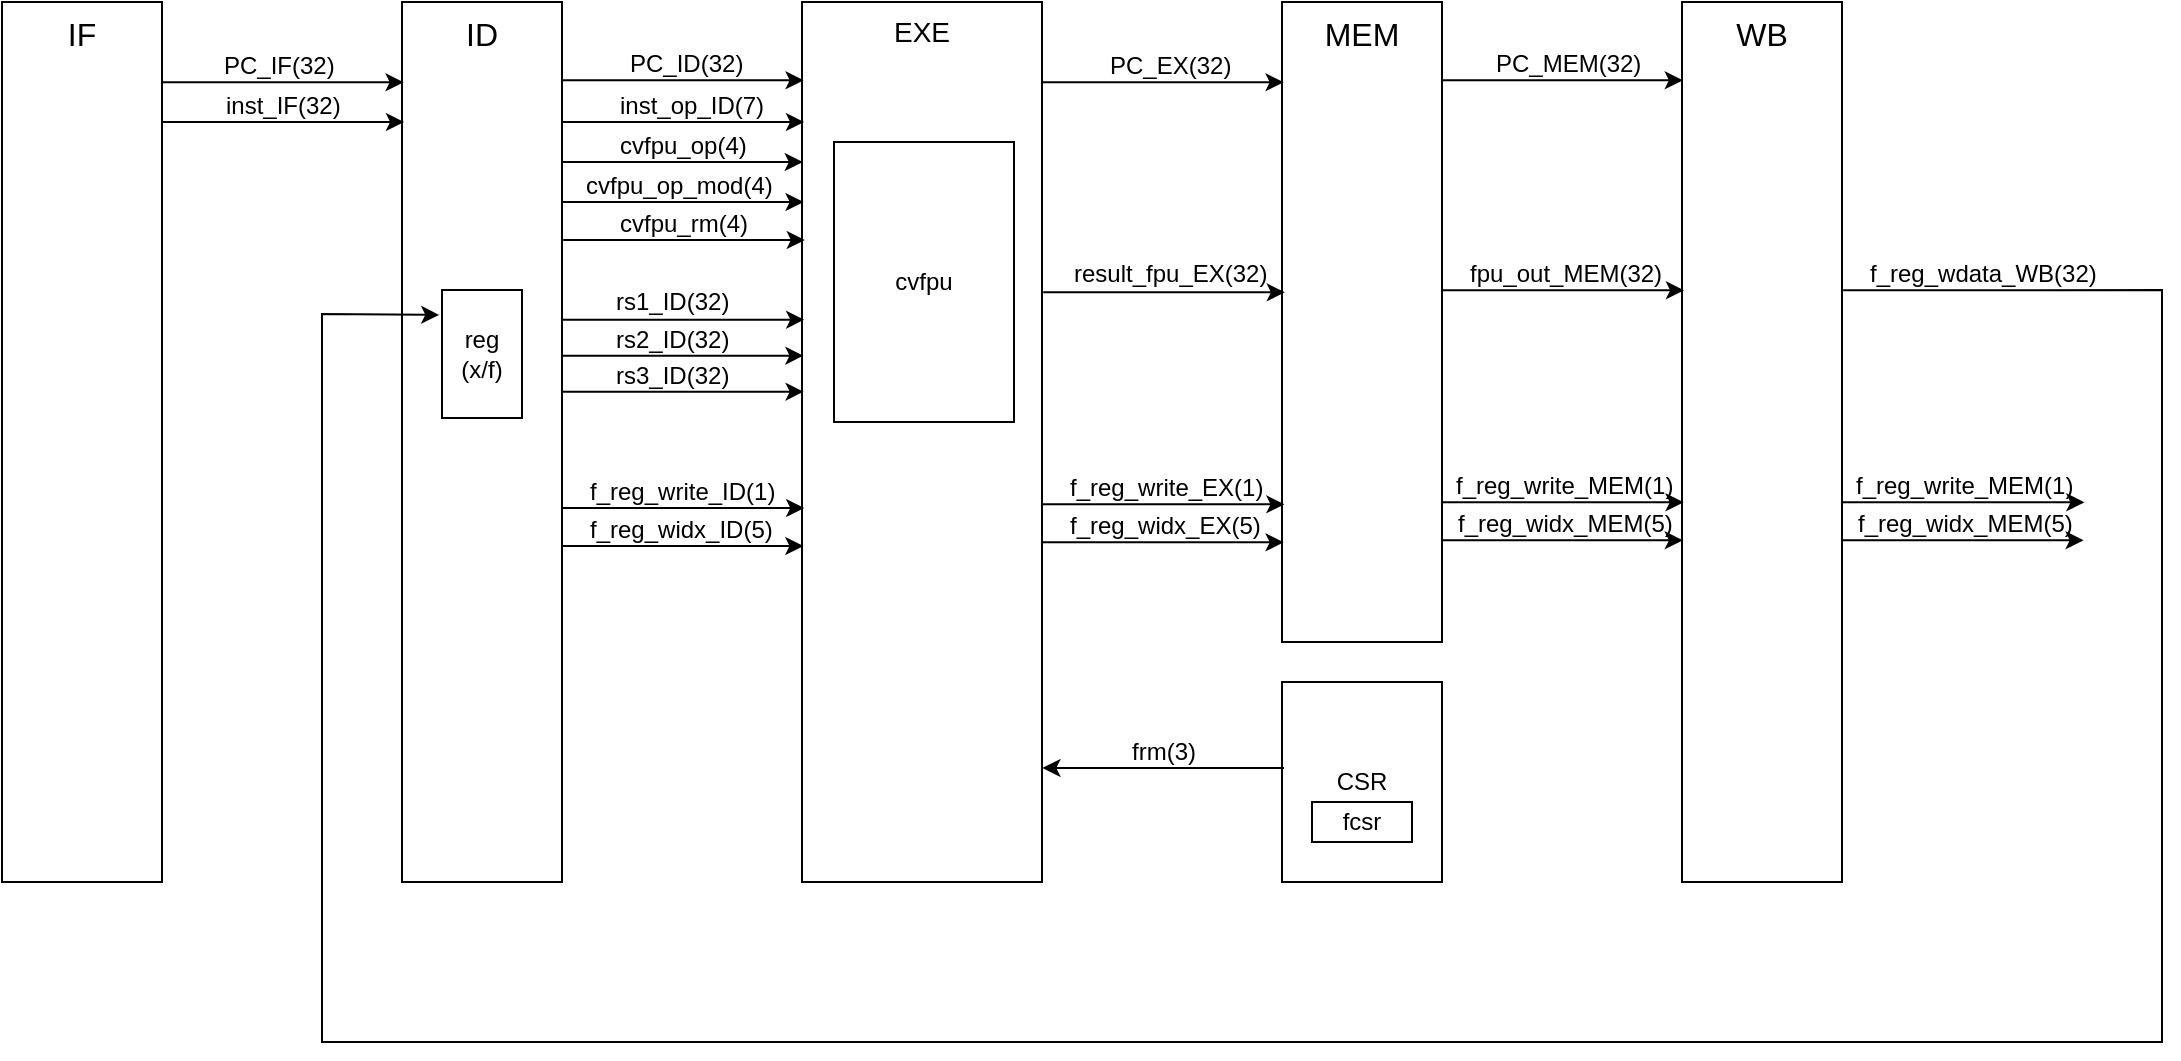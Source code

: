 <mxfile version="28.0.6">
  <diagram name="第 1 页" id="UAi1EE4oxf3AX3Hq5mNt">
    <mxGraphModel dx="1404" dy="1182" grid="1" gridSize="10" guides="1" tooltips="1" connect="1" arrows="0" fold="1" page="1" pageScale="1" pageWidth="827" pageHeight="1169" math="0" shadow="0">
      <root>
        <mxCell id="0" />
        <mxCell id="1" parent="0" />
        <mxCell id="PbMAt9xQU2e5YSf6mBX6-1" value="&lt;font style=&quot;font-size: 16px;&quot;&gt;IF&lt;/font&gt;" style="rounded=0;whiteSpace=wrap;html=1;verticalAlign=top;fontColor=#000000;" vertex="1" parent="1">
          <mxGeometry x="80" y="120" width="80" height="440" as="geometry" />
        </mxCell>
        <mxCell id="PbMAt9xQU2e5YSf6mBX6-20" value="&lt;font style=&quot;font-size: 16px;&quot;&gt;ID&lt;/font&gt;" style="rounded=0;whiteSpace=wrap;html=1;verticalAlign=top;fontColor=#000000;" vertex="1" parent="1">
          <mxGeometry x="280" y="120" width="80" height="440" as="geometry" />
        </mxCell>
        <mxCell id="PbMAt9xQU2e5YSf6mBX6-21" value="reg&lt;div&gt;(x/f)&lt;/div&gt;" style="rounded=0;whiteSpace=wrap;html=1;fontColor=#000000;" vertex="1" parent="1">
          <mxGeometry x="300" y="264" width="40" height="64" as="geometry" />
        </mxCell>
        <mxCell id="PbMAt9xQU2e5YSf6mBX6-23" value="&lt;font style=&quot;font-size: 14px;&quot;&gt;EXE&lt;/font&gt;" style="rounded=0;whiteSpace=wrap;html=1;verticalAlign=top;fontColor=#000000;" vertex="1" parent="1">
          <mxGeometry x="480" y="120" width="120" height="440" as="geometry" />
        </mxCell>
        <mxCell id="PbMAt9xQU2e5YSf6mBX6-27" value="" style="endArrow=classic;html=1;rounded=0;exitX=0.97;exitY=0.116;exitDx=0;exitDy=0;exitPerimeter=0;entryX=-0.02;entryY=0.116;entryDx=0;entryDy=0;entryPerimeter=0;fontColor=#000000;" edge="1" parent="1">
          <mxGeometry width="50" height="50" relative="1" as="geometry">
            <mxPoint x="160.0" y="160.12" as="sourcePoint" />
            <mxPoint x="280.8" y="160.12" as="targetPoint" />
          </mxGeometry>
        </mxCell>
        <mxCell id="PbMAt9xQU2e5YSf6mBX6-28" value="" style="endArrow=classic;html=1;rounded=0;exitX=0.97;exitY=0.116;exitDx=0;exitDy=0;exitPerimeter=0;entryX=-0.02;entryY=0.116;entryDx=0;entryDy=0;entryPerimeter=0;fontColor=#000000;" edge="1" parent="1">
          <mxGeometry width="50" height="50" relative="1" as="geometry">
            <mxPoint x="160.2" y="180" as="sourcePoint" />
            <mxPoint x="281.0" y="180" as="targetPoint" />
          </mxGeometry>
        </mxCell>
        <mxCell id="PbMAt9xQU2e5YSf6mBX6-31" value="PC_IF(32)" style="text;html=1;align=left;verticalAlign=middle;whiteSpace=wrap;rounded=0;fontColor=#000000;" vertex="1" parent="1">
          <mxGeometry x="189" y="147" width="60" height="10" as="geometry" />
        </mxCell>
        <mxCell id="PbMAt9xQU2e5YSf6mBX6-32" value="inst_IF(32)" style="text;html=1;align=left;verticalAlign=middle;whiteSpace=wrap;rounded=0;fontColor=#000000;" vertex="1" parent="1">
          <mxGeometry x="190" y="167" width="60" height="10" as="geometry" />
        </mxCell>
        <mxCell id="PbMAt9xQU2e5YSf6mBX6-33" value="" style="endArrow=classic;html=1;rounded=0;exitX=0.97;exitY=0.116;exitDx=0;exitDy=0;exitPerimeter=0;entryX=-0.02;entryY=0.116;entryDx=0;entryDy=0;entryPerimeter=0;fontColor=#000000;" edge="1" parent="1">
          <mxGeometry width="50" height="50" relative="1" as="geometry">
            <mxPoint x="360" y="159.12" as="sourcePoint" />
            <mxPoint x="480.8" y="159.12" as="targetPoint" />
          </mxGeometry>
        </mxCell>
        <mxCell id="PbMAt9xQU2e5YSf6mBX6-34" value="" style="endArrow=classic;html=1;rounded=0;exitX=0.97;exitY=0.116;exitDx=0;exitDy=0;exitPerimeter=0;entryX=-0.02;entryY=0.116;entryDx=0;entryDy=0;entryPerimeter=0;fontColor=#000000;" edge="1" parent="1">
          <mxGeometry width="50" height="50" relative="1" as="geometry">
            <mxPoint x="360.2" y="180" as="sourcePoint" />
            <mxPoint x="481" y="180" as="targetPoint" />
          </mxGeometry>
        </mxCell>
        <mxCell id="PbMAt9xQU2e5YSf6mBX6-35" value="PC_ID(32)" style="text;html=1;align=left;verticalAlign=middle;whiteSpace=wrap;rounded=0;fontColor=#000000;" vertex="1" parent="1">
          <mxGeometry x="392" y="146" width="60" height="10" as="geometry" />
        </mxCell>
        <mxCell id="PbMAt9xQU2e5YSf6mBX6-36" value="inst_op_ID(7)" style="text;html=1;align=left;verticalAlign=middle;whiteSpace=wrap;rounded=0;fontColor=#000000;" vertex="1" parent="1">
          <mxGeometry x="387" y="167" width="60" height="10" as="geometry" />
        </mxCell>
        <mxCell id="PbMAt9xQU2e5YSf6mBX6-37" value="" style="endArrow=classic;html=1;rounded=0;exitX=0.97;exitY=0.116;exitDx=0;exitDy=0;exitPerimeter=0;entryX=-0.02;entryY=0.116;entryDx=0;entryDy=0;entryPerimeter=0;fontColor=#000000;" edge="1" parent="1">
          <mxGeometry width="50" height="50" relative="1" as="geometry">
            <mxPoint x="359.6" y="200" as="sourcePoint" />
            <mxPoint x="480.4" y="200" as="targetPoint" />
          </mxGeometry>
        </mxCell>
        <mxCell id="PbMAt9xQU2e5YSf6mBX6-38" value="cvfpu_op(4)" style="text;html=1;align=left;verticalAlign=middle;whiteSpace=wrap;rounded=0;fontColor=#000000;" vertex="1" parent="1">
          <mxGeometry x="387.4" y="187" width="60" height="10" as="geometry" />
        </mxCell>
        <mxCell id="PbMAt9xQU2e5YSf6mBX6-39" value="" style="endArrow=classic;html=1;rounded=0;exitX=0.97;exitY=0.116;exitDx=0;exitDy=0;exitPerimeter=0;entryX=-0.02;entryY=0.116;entryDx=0;entryDy=0;entryPerimeter=0;fontColor=#000000;" edge="1" parent="1">
          <mxGeometry width="50" height="50" relative="1" as="geometry">
            <mxPoint x="360" y="220" as="sourcePoint" />
            <mxPoint x="480.8" y="220" as="targetPoint" />
          </mxGeometry>
        </mxCell>
        <mxCell id="PbMAt9xQU2e5YSf6mBX6-40" value="cvfpu_op_mod(4)" style="text;html=1;align=left;verticalAlign=middle;whiteSpace=wrap;rounded=0;fontColor=#000000;" vertex="1" parent="1">
          <mxGeometry x="370" y="207" width="100" height="10" as="geometry" />
        </mxCell>
        <mxCell id="PbMAt9xQU2e5YSf6mBX6-42" value="" style="endArrow=classic;html=1;rounded=0;exitX=0.97;exitY=0.116;exitDx=0;exitDy=0;exitPerimeter=0;entryX=-0.02;entryY=0.116;entryDx=0;entryDy=0;entryPerimeter=0;fontColor=#000000;" edge="1" parent="1">
          <mxGeometry width="50" height="50" relative="1" as="geometry">
            <mxPoint x="360.6" y="239" as="sourcePoint" />
            <mxPoint x="481.4" y="239" as="targetPoint" />
          </mxGeometry>
        </mxCell>
        <mxCell id="PbMAt9xQU2e5YSf6mBX6-43" value="cvfpu_rm(4)" style="text;html=1;align=left;verticalAlign=middle;whiteSpace=wrap;rounded=0;fontColor=#000000;" vertex="1" parent="1">
          <mxGeometry x="387.4" y="226" width="60" height="10" as="geometry" />
        </mxCell>
        <mxCell id="PbMAt9xQU2e5YSf6mBX6-44" value="" style="endArrow=classic;html=1;rounded=0;exitX=0.97;exitY=0.116;exitDx=0;exitDy=0;exitPerimeter=0;entryX=-0.02;entryY=0.116;entryDx=0;entryDy=0;entryPerimeter=0;fontColor=#000000;" edge="1" parent="1">
          <mxGeometry width="50" height="50" relative="1" as="geometry">
            <mxPoint x="360.3" y="278.83" as="sourcePoint" />
            <mxPoint x="481.1" y="278.83" as="targetPoint" />
          </mxGeometry>
        </mxCell>
        <mxCell id="PbMAt9xQU2e5YSf6mBX6-45" value="rs1_ID(32)" style="text;html=1;align=left;verticalAlign=middle;whiteSpace=wrap;rounded=0;fontColor=#000000;" vertex="1" parent="1">
          <mxGeometry x="385.3" y="265" width="74.7" height="10" as="geometry" />
        </mxCell>
        <mxCell id="PbMAt9xQU2e5YSf6mBX6-46" value="" style="endArrow=classic;html=1;rounded=0;exitX=0.97;exitY=0.116;exitDx=0;exitDy=0;exitPerimeter=0;entryX=-0.02;entryY=0.116;entryDx=0;entryDy=0;entryPerimeter=0;fontColor=#000000;" edge="1" parent="1">
          <mxGeometry width="50" height="50" relative="1" as="geometry">
            <mxPoint x="359.9" y="296.83" as="sourcePoint" />
            <mxPoint x="480.7" y="296.83" as="targetPoint" />
          </mxGeometry>
        </mxCell>
        <mxCell id="PbMAt9xQU2e5YSf6mBX6-47" value="rs2_ID(32)" style="text;html=1;align=left;verticalAlign=middle;whiteSpace=wrap;rounded=0;fontColor=#000000;" vertex="1" parent="1">
          <mxGeometry x="385.3" y="283.83" width="60" height="10" as="geometry" />
        </mxCell>
        <mxCell id="PbMAt9xQU2e5YSf6mBX6-48" value="" style="endArrow=classic;html=1;rounded=0;exitX=0.97;exitY=0.116;exitDx=0;exitDy=0;exitPerimeter=0;entryX=-0.02;entryY=0.116;entryDx=0;entryDy=0;entryPerimeter=0;fontColor=#000000;" edge="1" parent="1">
          <mxGeometry width="50" height="50" relative="1" as="geometry">
            <mxPoint x="360.3" y="373" as="sourcePoint" />
            <mxPoint x="481.1" y="373" as="targetPoint" />
          </mxGeometry>
        </mxCell>
        <mxCell id="PbMAt9xQU2e5YSf6mBX6-49" value="f_reg_write_ID(1)" style="text;html=1;align=left;verticalAlign=middle;whiteSpace=wrap;rounded=0;fontColor=#000000;" vertex="1" parent="1">
          <mxGeometry x="372.3" y="360" width="89.7" height="10" as="geometry" />
        </mxCell>
        <mxCell id="PbMAt9xQU2e5YSf6mBX6-50" value="" style="endArrow=classic;html=1;rounded=0;exitX=0.97;exitY=0.116;exitDx=0;exitDy=0;exitPerimeter=0;entryX=-0.02;entryY=0.116;entryDx=0;entryDy=0;entryPerimeter=0;fontColor=#000000;" edge="1" parent="1">
          <mxGeometry width="50" height="50" relative="1" as="geometry">
            <mxPoint x="359.9" y="392" as="sourcePoint" />
            <mxPoint x="480.7" y="392" as="targetPoint" />
          </mxGeometry>
        </mxCell>
        <mxCell id="PbMAt9xQU2e5YSf6mBX6-51" value="f_reg_widx_ID(5)" style="text;html=1;align=left;verticalAlign=middle;whiteSpace=wrap;rounded=0;fontColor=#000000;" vertex="1" parent="1">
          <mxGeometry x="372.3" y="379" width="60" height="10" as="geometry" />
        </mxCell>
        <mxCell id="PbMAt9xQU2e5YSf6mBX6-52" value="" style="endArrow=classic;html=1;rounded=0;exitX=0.97;exitY=0.116;exitDx=0;exitDy=0;exitPerimeter=0;entryX=-0.02;entryY=0.116;entryDx=0;entryDy=0;entryPerimeter=0;fontColor=#000000;" edge="1" parent="1">
          <mxGeometry width="50" height="50" relative="1" as="geometry">
            <mxPoint x="360" y="314.83" as="sourcePoint" />
            <mxPoint x="480.8" y="314.83" as="targetPoint" />
          </mxGeometry>
        </mxCell>
        <mxCell id="PbMAt9xQU2e5YSf6mBX6-53" value="rs3_ID(32)" style="text;html=1;align=left;verticalAlign=middle;whiteSpace=wrap;rounded=0;fontColor=#000000;" vertex="1" parent="1">
          <mxGeometry x="385.3" y="301.83" width="60" height="10" as="geometry" />
        </mxCell>
        <mxCell id="PbMAt9xQU2e5YSf6mBX6-54" value="cvfpu" style="rounded=0;whiteSpace=wrap;html=1;fontColor=#000000;" vertex="1" parent="1">
          <mxGeometry x="496" y="190" width="90" height="140" as="geometry" />
        </mxCell>
        <mxCell id="PbMAt9xQU2e5YSf6mBX6-55" value="&lt;font style=&quot;font-size: 16px;&quot;&gt;MEM&lt;/font&gt;" style="rounded=0;whiteSpace=wrap;html=1;verticalAlign=top;fontColor=#000000;" vertex="1" parent="1">
          <mxGeometry x="720" y="120" width="80" height="320" as="geometry" />
        </mxCell>
        <mxCell id="PbMAt9xQU2e5YSf6mBX6-56" value="&lt;font style=&quot;font-size: 16px;&quot;&gt;WB&lt;/font&gt;" style="rounded=0;whiteSpace=wrap;html=1;verticalAlign=top;fontColor=#000000;" vertex="1" parent="1">
          <mxGeometry x="920" y="120" width="80" height="440" as="geometry" />
        </mxCell>
        <mxCell id="PbMAt9xQU2e5YSf6mBX6-57" value="" style="endArrow=classic;html=1;rounded=0;exitX=0.97;exitY=0.116;exitDx=0;exitDy=0;exitPerimeter=0;entryX=-0.02;entryY=0.116;entryDx=0;entryDy=0;entryPerimeter=0;fontColor=#000000;" edge="1" parent="1">
          <mxGeometry width="50" height="50" relative="1" as="geometry">
            <mxPoint x="600" y="160.12" as="sourcePoint" />
            <mxPoint x="720.8" y="160.12" as="targetPoint" />
          </mxGeometry>
        </mxCell>
        <mxCell id="PbMAt9xQU2e5YSf6mBX6-58" value="PC_EX(32)" style="text;html=1;align=left;verticalAlign=middle;whiteSpace=wrap;rounded=0;fontColor=#000000;" vertex="1" parent="1">
          <mxGeometry x="632" y="147" width="60" height="10" as="geometry" />
        </mxCell>
        <mxCell id="PbMAt9xQU2e5YSf6mBX6-59" value="" style="endArrow=classic;html=1;rounded=0;exitX=0.97;exitY=0.116;exitDx=0;exitDy=0;exitPerimeter=0;entryX=-0.02;entryY=0.116;entryDx=0;entryDy=0;entryPerimeter=0;fontColor=#000000;" edge="1" parent="1">
          <mxGeometry width="50" height="50" relative="1" as="geometry">
            <mxPoint x="600.6" y="265.17" as="sourcePoint" />
            <mxPoint x="721.4" y="265.17" as="targetPoint" />
          </mxGeometry>
        </mxCell>
        <mxCell id="PbMAt9xQU2e5YSf6mBX6-60" value="result_fpu_EX(32)" style="text;html=1;align=left;verticalAlign=middle;whiteSpace=wrap;rounded=0;fontColor=#000000;" vertex="1" parent="1">
          <mxGeometry x="613.6" y="251.34" width="74.7" height="10" as="geometry" />
        </mxCell>
        <mxCell id="PbMAt9xQU2e5YSf6mBX6-62" value="" style="endArrow=classic;html=1;rounded=0;exitX=0.97;exitY=0.116;exitDx=0;exitDy=0;exitPerimeter=0;entryX=-0.02;entryY=0.116;entryDx=0;entryDy=0;entryPerimeter=0;fontColor=#000000;" edge="1" parent="1">
          <mxGeometry width="50" height="50" relative="1" as="geometry">
            <mxPoint x="600.4" y="371.17" as="sourcePoint" />
            <mxPoint x="721.2" y="371.17" as="targetPoint" />
          </mxGeometry>
        </mxCell>
        <mxCell id="PbMAt9xQU2e5YSf6mBX6-63" value="f_reg_write_EX(1)" style="text;html=1;align=left;verticalAlign=middle;whiteSpace=wrap;rounded=0;fontColor=#000000;" vertex="1" parent="1">
          <mxGeometry x="612.4" y="358.17" width="89.7" height="10" as="geometry" />
        </mxCell>
        <mxCell id="PbMAt9xQU2e5YSf6mBX6-64" value="" style="endArrow=classic;html=1;rounded=0;exitX=0.97;exitY=0.116;exitDx=0;exitDy=0;exitPerimeter=0;entryX=-0.02;entryY=0.116;entryDx=0;entryDy=0;entryPerimeter=0;fontColor=#000000;" edge="1" parent="1">
          <mxGeometry width="50" height="50" relative="1" as="geometry">
            <mxPoint x="600" y="390.17" as="sourcePoint" />
            <mxPoint x="720.8" y="390.17" as="targetPoint" />
          </mxGeometry>
        </mxCell>
        <mxCell id="PbMAt9xQU2e5YSf6mBX6-65" value="f_reg_widx_EX(5)" style="text;html=1;align=left;verticalAlign=middle;whiteSpace=wrap;rounded=0;fontColor=#000000;" vertex="1" parent="1">
          <mxGeometry x="612.4" y="377.17" width="60" height="10" as="geometry" />
        </mxCell>
        <mxCell id="PbMAt9xQU2e5YSf6mBX6-66" value="" style="endArrow=classic;html=1;rounded=0;exitX=0.97;exitY=0.116;exitDx=0;exitDy=0;exitPerimeter=0;entryX=-0.02;entryY=0.116;entryDx=0;entryDy=0;entryPerimeter=0;fontColor=#000000;" edge="1" parent="1">
          <mxGeometry width="50" height="50" relative="1" as="geometry">
            <mxPoint x="799.6" y="159.12" as="sourcePoint" />
            <mxPoint x="920.4" y="159.12" as="targetPoint" />
          </mxGeometry>
        </mxCell>
        <mxCell id="PbMAt9xQU2e5YSf6mBX6-67" value="PC_MEM(32)" style="text;html=1;align=left;verticalAlign=middle;whiteSpace=wrap;rounded=0;fontColor=#000000;" vertex="1" parent="1">
          <mxGeometry x="824.6" y="146" width="60" height="10" as="geometry" />
        </mxCell>
        <mxCell id="PbMAt9xQU2e5YSf6mBX6-68" value="" style="endArrow=classic;html=1;rounded=0;exitX=0.97;exitY=0.116;exitDx=0;exitDy=0;exitPerimeter=0;entryX=-0.02;entryY=0.116;entryDx=0;entryDy=0;entryPerimeter=0;fontColor=#000000;" edge="1" parent="1">
          <mxGeometry width="50" height="50" relative="1" as="geometry">
            <mxPoint x="800.2" y="264.17" as="sourcePoint" />
            <mxPoint x="921.0" y="264.17" as="targetPoint" />
          </mxGeometry>
        </mxCell>
        <mxCell id="PbMAt9xQU2e5YSf6mBX6-69" value="fpu_out_MEM(32)" style="text;html=1;align=left;verticalAlign=middle;whiteSpace=wrap;rounded=0;fontColor=#000000;" vertex="1" parent="1">
          <mxGeometry x="812" y="251.34" width="74.7" height="10" as="geometry" />
        </mxCell>
        <mxCell id="PbMAt9xQU2e5YSf6mBX6-70" value="" style="endArrow=classic;html=1;rounded=0;exitX=0.97;exitY=0.116;exitDx=0;exitDy=0;exitPerimeter=0;entryX=-0.02;entryY=0.116;entryDx=0;entryDy=0;entryPerimeter=0;fontColor=#000000;" edge="1" parent="1">
          <mxGeometry width="50" height="50" relative="1" as="geometry">
            <mxPoint x="800" y="370.17" as="sourcePoint" />
            <mxPoint x="920.8" y="370.17" as="targetPoint" />
          </mxGeometry>
        </mxCell>
        <mxCell id="PbMAt9xQU2e5YSf6mBX6-71" value="f_reg_write_MEM(1)" style="text;html=1;align=left;verticalAlign=middle;whiteSpace=wrap;rounded=0;fontColor=#000000;" vertex="1" parent="1">
          <mxGeometry x="805" y="357.17" width="89.7" height="10" as="geometry" />
        </mxCell>
        <mxCell id="PbMAt9xQU2e5YSf6mBX6-72" value="" style="endArrow=classic;html=1;rounded=0;exitX=0.97;exitY=0.116;exitDx=0;exitDy=0;exitPerimeter=0;entryX=-0.02;entryY=0.116;entryDx=0;entryDy=0;entryPerimeter=0;fontColor=#000000;" edge="1" parent="1">
          <mxGeometry width="50" height="50" relative="1" as="geometry">
            <mxPoint x="799.6" y="389.17" as="sourcePoint" />
            <mxPoint x="920.4" y="389.17" as="targetPoint" />
          </mxGeometry>
        </mxCell>
        <mxCell id="PbMAt9xQU2e5YSf6mBX6-73" value="f_reg_widx_MEM(5)" style="text;html=1;align=left;verticalAlign=middle;whiteSpace=wrap;rounded=0;fontColor=#000000;" vertex="1" parent="1">
          <mxGeometry x="806.0" y="376.17" width="60" height="10" as="geometry" />
        </mxCell>
        <mxCell id="PbMAt9xQU2e5YSf6mBX6-81" value="" style="endArrow=classic;html=1;rounded=0;exitX=0.97;exitY=0.116;exitDx=0;exitDy=0;exitPerimeter=0;entryX=-0.035;entryY=0.195;entryDx=0;entryDy=0;entryPerimeter=0;fontColor=#000000;" edge="1" parent="1" target="PbMAt9xQU2e5YSf6mBX6-21">
          <mxGeometry width="50" height="50" relative="1" as="geometry">
            <mxPoint x="1000.6" y="264.17" as="sourcePoint" />
            <mxPoint x="300" y="280" as="targetPoint" />
            <Array as="points">
              <mxPoint x="1160" y="264" />
              <mxPoint x="1160" y="640" />
              <mxPoint x="240" y="640" />
              <mxPoint x="240" y="276" />
            </Array>
          </mxGeometry>
        </mxCell>
        <mxCell id="PbMAt9xQU2e5YSf6mBX6-82" value="f_reg_wdata_WB(32)" style="text;html=1;align=left;verticalAlign=middle;whiteSpace=wrap;rounded=0;fontColor=#000000;" vertex="1" parent="1">
          <mxGeometry x="1012.4" y="251.34" width="74.7" height="10" as="geometry" />
        </mxCell>
        <mxCell id="PbMAt9xQU2e5YSf6mBX6-83" value="" style="endArrow=classic;html=1;rounded=0;exitX=0.97;exitY=0.116;exitDx=0;exitDy=0;exitPerimeter=0;entryX=-0.02;entryY=0.116;entryDx=0;entryDy=0;entryPerimeter=0;fontColor=#000000;" edge="1" parent="1">
          <mxGeometry width="50" height="50" relative="1" as="geometry">
            <mxPoint x="1000.4" y="370.17" as="sourcePoint" />
            <mxPoint x="1121.2" y="370.17" as="targetPoint" />
          </mxGeometry>
        </mxCell>
        <mxCell id="PbMAt9xQU2e5YSf6mBX6-84" value="f_reg_write_MEM(1)" style="text;html=1;align=left;verticalAlign=middle;whiteSpace=wrap;rounded=0;fontColor=#000000;" vertex="1" parent="1">
          <mxGeometry x="1005.4" y="357.17" width="89.7" height="10" as="geometry" />
        </mxCell>
        <mxCell id="PbMAt9xQU2e5YSf6mBX6-85" value="" style="endArrow=classic;html=1;rounded=0;exitX=0.97;exitY=0.116;exitDx=0;exitDy=0;exitPerimeter=0;entryX=-0.02;entryY=0.116;entryDx=0;entryDy=0;entryPerimeter=0;fontColor=#000000;" edge="1" parent="1">
          <mxGeometry width="50" height="50" relative="1" as="geometry">
            <mxPoint x="1000" y="389.17" as="sourcePoint" />
            <mxPoint x="1120.8" y="389.17" as="targetPoint" />
          </mxGeometry>
        </mxCell>
        <mxCell id="PbMAt9xQU2e5YSf6mBX6-86" value="f_reg_widx_MEM(5)" style="text;html=1;align=left;verticalAlign=middle;whiteSpace=wrap;rounded=0;fontColor=#000000;" vertex="1" parent="1">
          <mxGeometry x="1006.4" y="376.17" width="60" height="10" as="geometry" />
        </mxCell>
        <mxCell id="PbMAt9xQU2e5YSf6mBX6-87" value="CSR" style="rounded=0;whiteSpace=wrap;html=1;fontColor=#000000;" vertex="1" parent="1">
          <mxGeometry x="720" y="460" width="80" height="100" as="geometry" />
        </mxCell>
        <mxCell id="PbMAt9xQU2e5YSf6mBX6-88" value="" style="endArrow=classic;html=1;rounded=0;exitX=0.97;exitY=0.116;exitDx=0;exitDy=0;exitPerimeter=0;entryX=-0.02;entryY=0.116;entryDx=0;entryDy=0;entryPerimeter=0;fontColor=#000000;" edge="1" parent="1">
          <mxGeometry width="50" height="50" relative="1" as="geometry">
            <mxPoint x="721.0" y="503" as="sourcePoint" />
            <mxPoint x="600.2" y="503" as="targetPoint" />
          </mxGeometry>
        </mxCell>
        <mxCell id="PbMAt9xQU2e5YSf6mBX6-89" value="frm(3)" style="text;html=1;align=left;verticalAlign=middle;whiteSpace=wrap;rounded=0;fontColor=#000000;" vertex="1" parent="1">
          <mxGeometry x="643.3" y="490" width="37.4" height="10" as="geometry" />
        </mxCell>
        <mxCell id="PbMAt9xQU2e5YSf6mBX6-90" value="fcsr" style="rounded=0;whiteSpace=wrap;html=1;fontColor=#000000;" vertex="1" parent="1">
          <mxGeometry x="735" y="520" width="50" height="20" as="geometry" />
        </mxCell>
      </root>
    </mxGraphModel>
  </diagram>
</mxfile>
